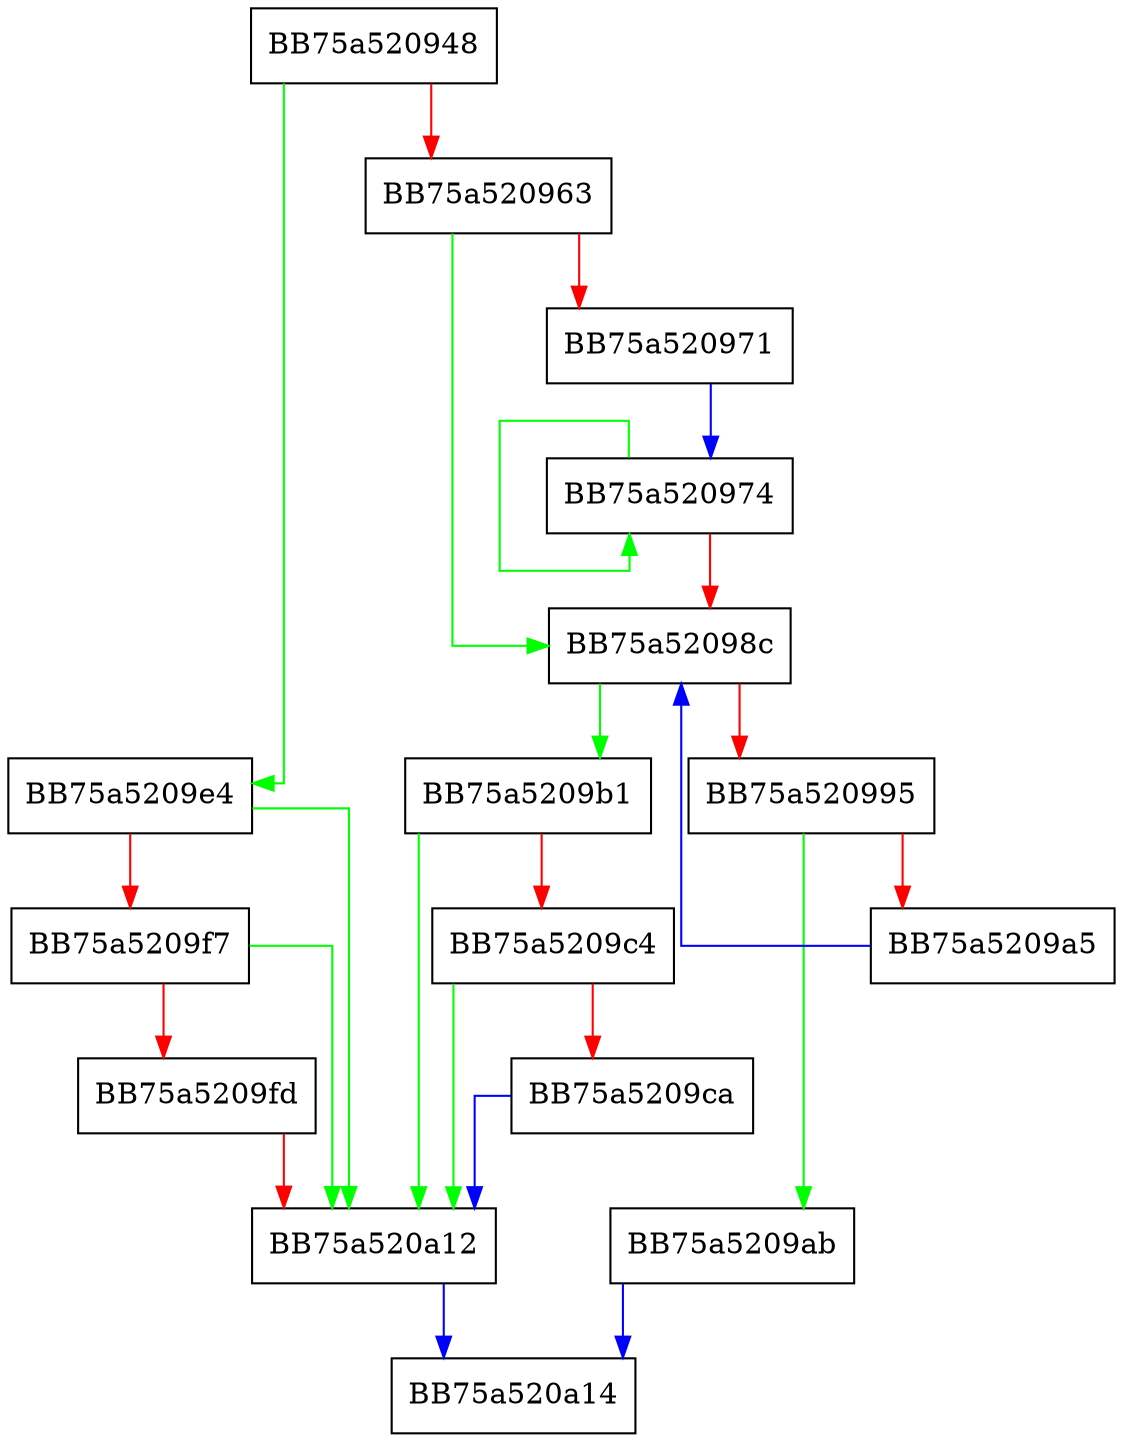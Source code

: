 digraph GetCompressionEnum {
  node [shape="box"];
  graph [splines=ortho];
  BB75a520948 -> BB75a5209e4 [color="green"];
  BB75a520948 -> BB75a520963 [color="red"];
  BB75a520963 -> BB75a52098c [color="green"];
  BB75a520963 -> BB75a520971 [color="red"];
  BB75a520971 -> BB75a520974 [color="blue"];
  BB75a520974 -> BB75a520974 [color="green"];
  BB75a520974 -> BB75a52098c [color="red"];
  BB75a52098c -> BB75a5209b1 [color="green"];
  BB75a52098c -> BB75a520995 [color="red"];
  BB75a520995 -> BB75a5209ab [color="green"];
  BB75a520995 -> BB75a5209a5 [color="red"];
  BB75a5209a5 -> BB75a52098c [color="blue"];
  BB75a5209ab -> BB75a520a14 [color="blue"];
  BB75a5209b1 -> BB75a520a12 [color="green"];
  BB75a5209b1 -> BB75a5209c4 [color="red"];
  BB75a5209c4 -> BB75a520a12 [color="green"];
  BB75a5209c4 -> BB75a5209ca [color="red"];
  BB75a5209ca -> BB75a520a12 [color="blue"];
  BB75a5209e4 -> BB75a520a12 [color="green"];
  BB75a5209e4 -> BB75a5209f7 [color="red"];
  BB75a5209f7 -> BB75a520a12 [color="green"];
  BB75a5209f7 -> BB75a5209fd [color="red"];
  BB75a5209fd -> BB75a520a12 [color="red"];
  BB75a520a12 -> BB75a520a14 [color="blue"];
}